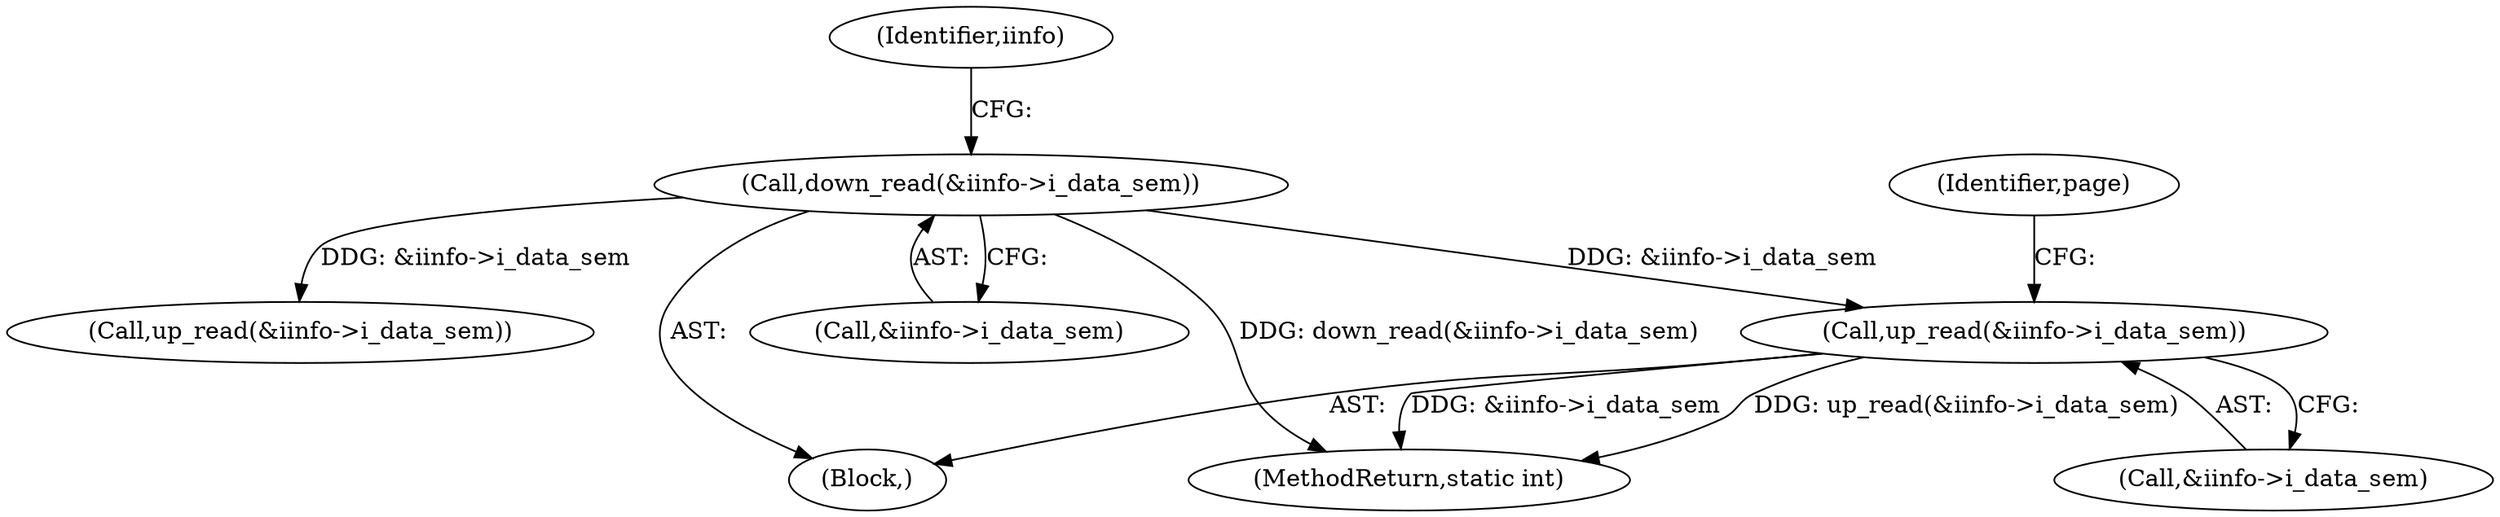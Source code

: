 digraph "0_linux_0e5cc9a40ada6046e6bc3bdfcd0c0d7e4b706b14_2@API" {
"1000214" [label="(Call,up_read(&iinfo->i_data_sem))"];
"1000151" [label="(Call,down_read(&iinfo->i_data_sem))"];
"1000159" [label="(Identifier,iinfo)"];
"1000152" [label="(Call,&iinfo->i_data_sem)"];
"1000104" [label="(Block,)"];
"1000214" [label="(Call,up_read(&iinfo->i_data_sem))"];
"1000228" [label="(Call,up_read(&iinfo->i_data_sem))"];
"1000151" [label="(Call,down_read(&iinfo->i_data_sem))"];
"1000242" [label="(MethodReturn,static int)"];
"1000220" [label="(Identifier,page)"];
"1000215" [label="(Call,&iinfo->i_data_sem)"];
"1000214" -> "1000104"  [label="AST: "];
"1000214" -> "1000215"  [label="CFG: "];
"1000215" -> "1000214"  [label="AST: "];
"1000220" -> "1000214"  [label="CFG: "];
"1000214" -> "1000242"  [label="DDG: &iinfo->i_data_sem"];
"1000214" -> "1000242"  [label="DDG: up_read(&iinfo->i_data_sem)"];
"1000151" -> "1000214"  [label="DDG: &iinfo->i_data_sem"];
"1000151" -> "1000104"  [label="AST: "];
"1000151" -> "1000152"  [label="CFG: "];
"1000152" -> "1000151"  [label="AST: "];
"1000159" -> "1000151"  [label="CFG: "];
"1000151" -> "1000242"  [label="DDG: down_read(&iinfo->i_data_sem)"];
"1000151" -> "1000228"  [label="DDG: &iinfo->i_data_sem"];
}
